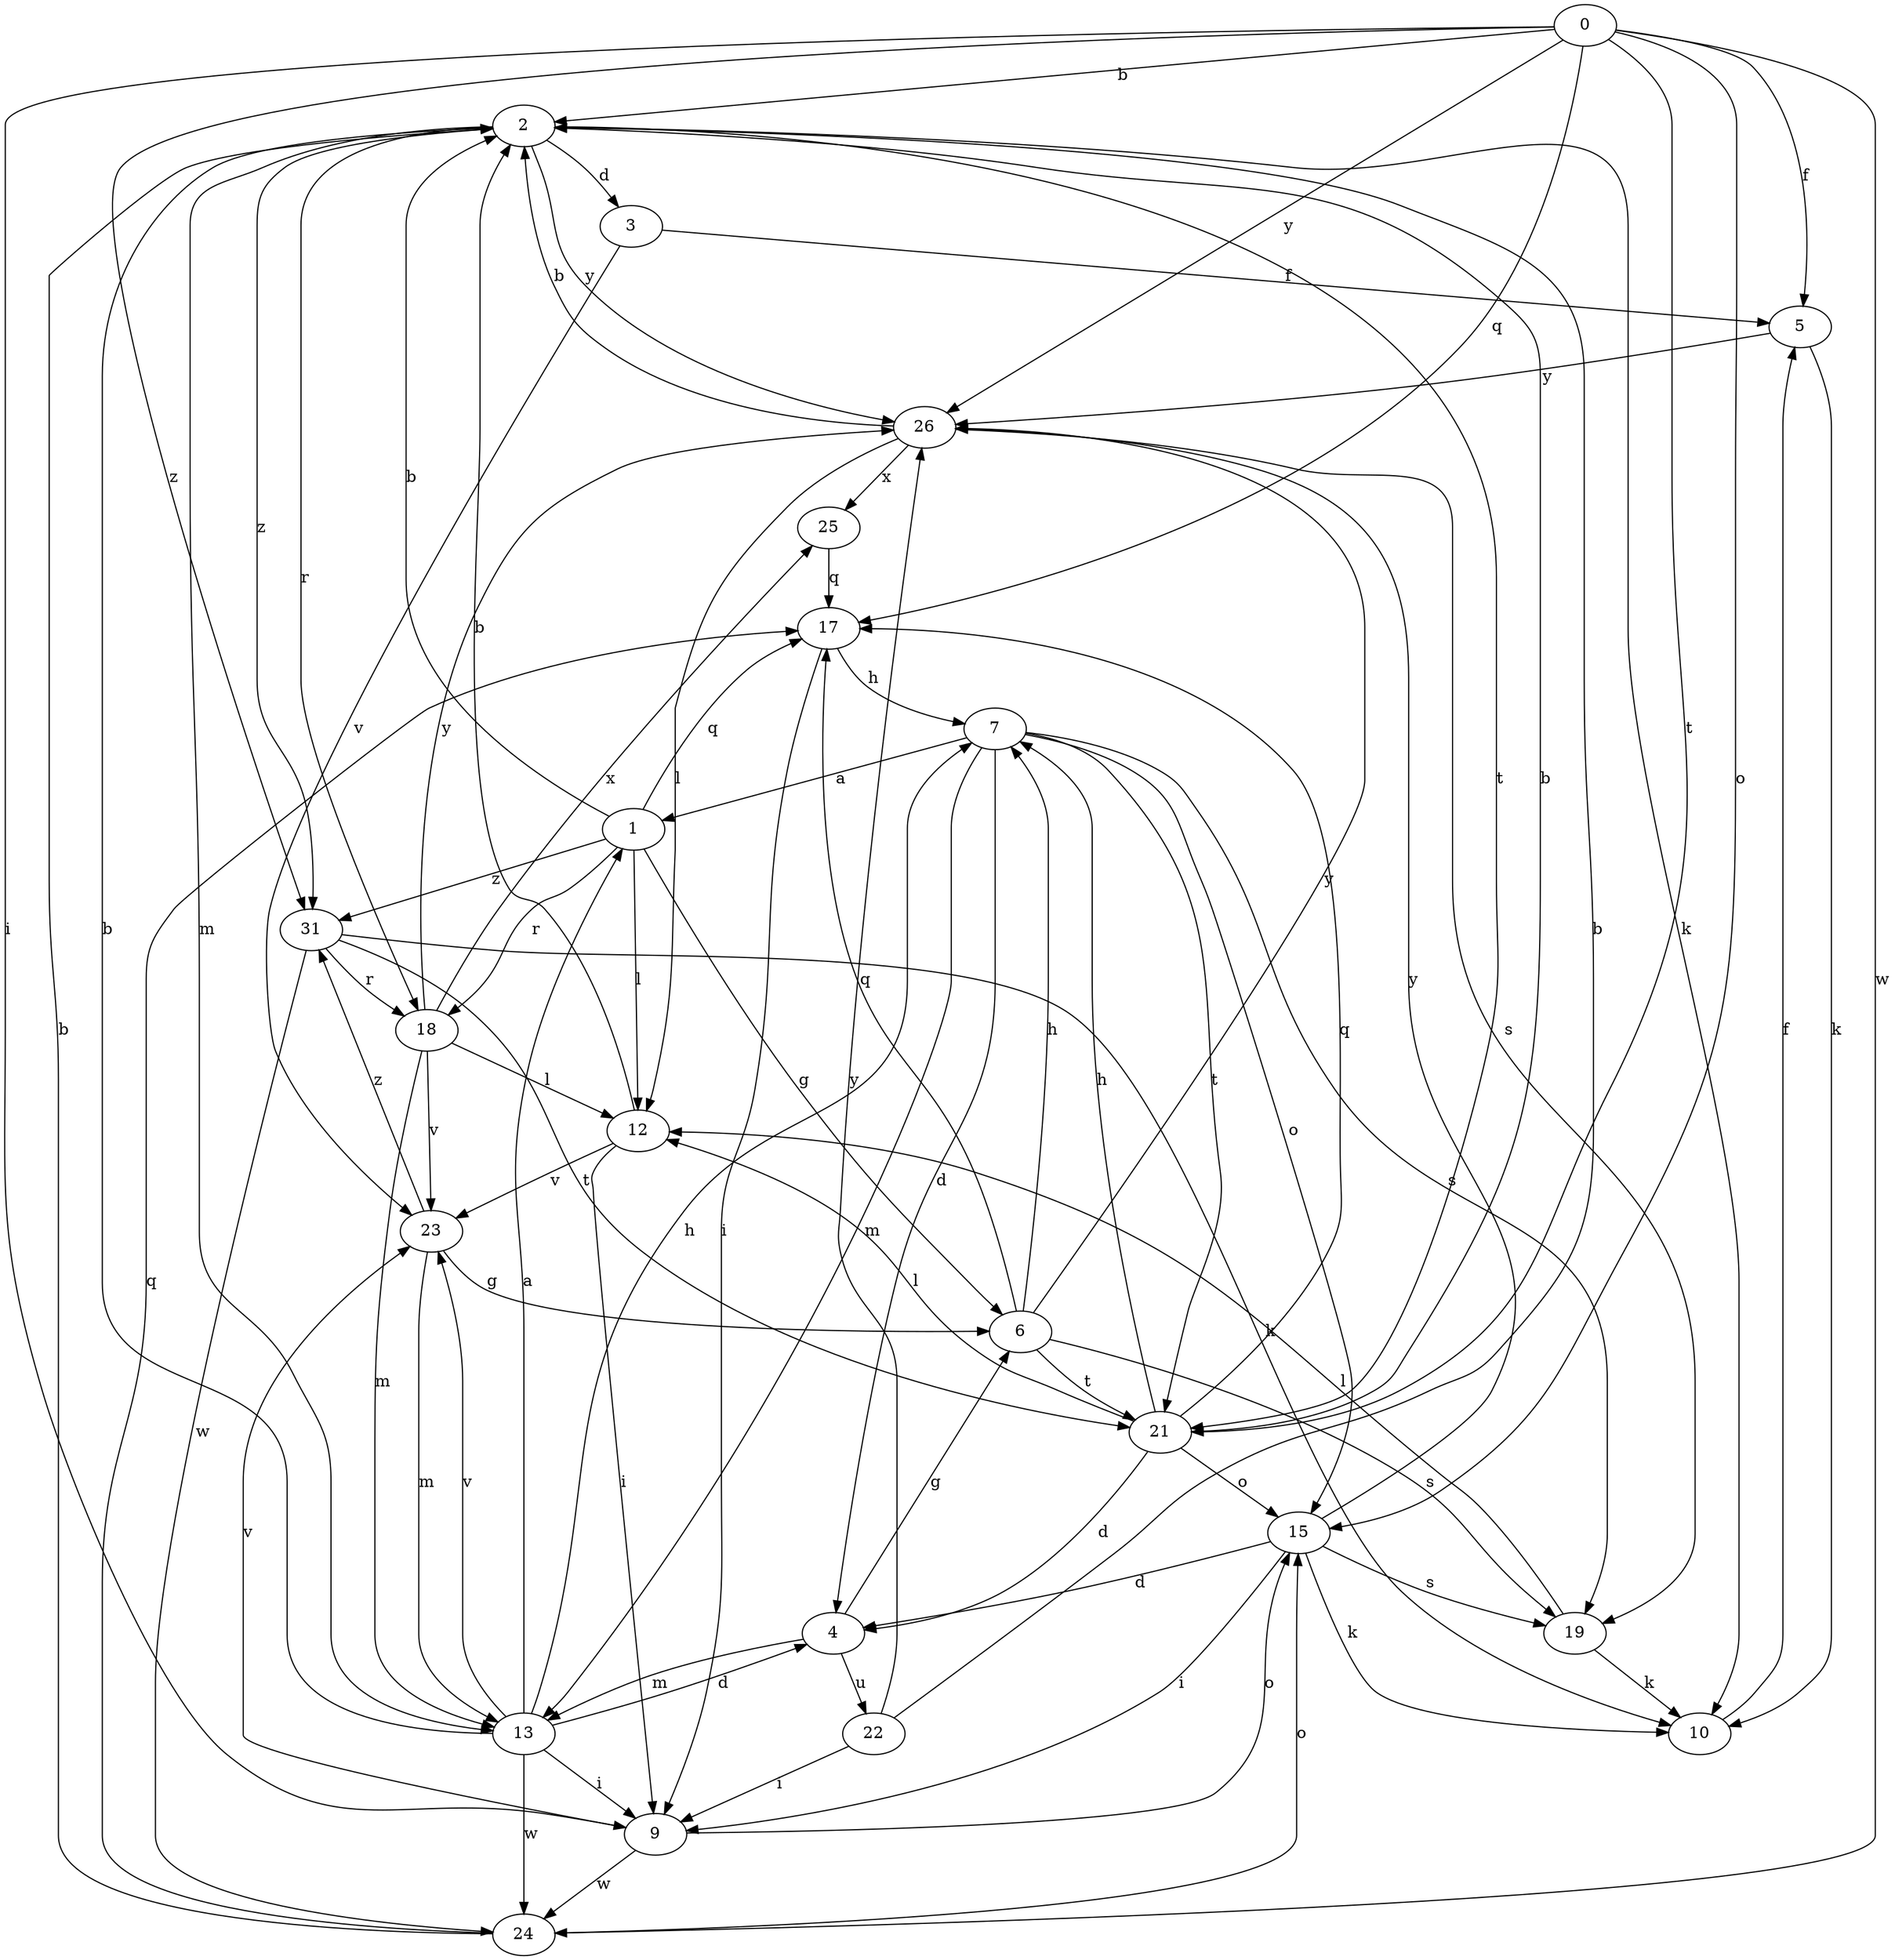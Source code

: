 strict digraph  {
0;
1;
2;
3;
4;
5;
6;
7;
9;
10;
12;
13;
15;
17;
18;
19;
21;
22;
23;
24;
25;
26;
31;
0 -> 2  [label=b];
0 -> 5  [label=f];
0 -> 9  [label=i];
0 -> 15  [label=o];
0 -> 17  [label=q];
0 -> 21  [label=t];
0 -> 24  [label=w];
0 -> 26  [label=y];
0 -> 31  [label=z];
1 -> 2  [label=b];
1 -> 6  [label=g];
1 -> 12  [label=l];
1 -> 17  [label=q];
1 -> 18  [label=r];
1 -> 31  [label=z];
2 -> 3  [label=d];
2 -> 10  [label=k];
2 -> 13  [label=m];
2 -> 18  [label=r];
2 -> 21  [label=t];
2 -> 26  [label=y];
2 -> 31  [label=z];
3 -> 5  [label=f];
3 -> 23  [label=v];
4 -> 6  [label=g];
4 -> 13  [label=m];
4 -> 22  [label=u];
5 -> 10  [label=k];
5 -> 26  [label=y];
6 -> 7  [label=h];
6 -> 17  [label=q];
6 -> 19  [label=s];
6 -> 21  [label=t];
6 -> 26  [label=y];
7 -> 1  [label=a];
7 -> 4  [label=d];
7 -> 13  [label=m];
7 -> 15  [label=o];
7 -> 19  [label=s];
7 -> 21  [label=t];
9 -> 15  [label=o];
9 -> 23  [label=v];
9 -> 24  [label=w];
10 -> 5  [label=f];
12 -> 2  [label=b];
12 -> 9  [label=i];
12 -> 23  [label=v];
13 -> 1  [label=a];
13 -> 2  [label=b];
13 -> 4  [label=d];
13 -> 7  [label=h];
13 -> 9  [label=i];
13 -> 23  [label=v];
13 -> 24  [label=w];
15 -> 4  [label=d];
15 -> 9  [label=i];
15 -> 10  [label=k];
15 -> 19  [label=s];
15 -> 26  [label=y];
17 -> 7  [label=h];
17 -> 9  [label=i];
18 -> 12  [label=l];
18 -> 13  [label=m];
18 -> 23  [label=v];
18 -> 25  [label=x];
18 -> 26  [label=y];
19 -> 10  [label=k];
19 -> 12  [label=l];
21 -> 2  [label=b];
21 -> 4  [label=d];
21 -> 7  [label=h];
21 -> 12  [label=l];
21 -> 15  [label=o];
21 -> 17  [label=q];
22 -> 2  [label=b];
22 -> 9  [label=i];
22 -> 26  [label=y];
23 -> 6  [label=g];
23 -> 13  [label=m];
23 -> 31  [label=z];
24 -> 2  [label=b];
24 -> 15  [label=o];
24 -> 17  [label=q];
25 -> 17  [label=q];
26 -> 2  [label=b];
26 -> 12  [label=l];
26 -> 19  [label=s];
26 -> 25  [label=x];
31 -> 10  [label=k];
31 -> 18  [label=r];
31 -> 21  [label=t];
31 -> 24  [label=w];
}
